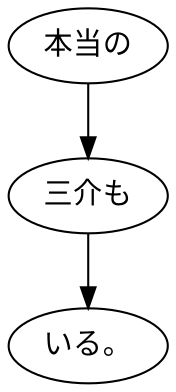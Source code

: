 digraph graph4421 {
	node0 [label="本当の"];
	node1 [label="三介も"];
	node2 [label="いる。"];
	node0 -> node1;
	node1 -> node2;
}
